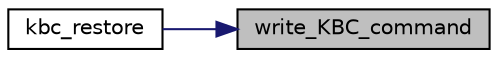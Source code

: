 digraph "write_KBC_command"
{
 // LATEX_PDF_SIZE
  edge [fontname="Helvetica",fontsize="10",labelfontname="Helvetica",labelfontsize="10"];
  node [fontname="Helvetica",fontsize="10",shape=record];
  rankdir="RL";
  Node1 [label="write_KBC_command",height=0.2,width=0.4,color="black", fillcolor="grey75", style="filled", fontcolor="black",tooltip="This function writes a command to the specified port."];
  Node1 -> Node2 [dir="back",color="midnightblue",fontsize="10",style="solid"];
  Node2 [label="kbc_restore",height=0.2,width=0.4,color="black", fillcolor="white", style="filled",URL="$keyboard_8c.html#aadded535aadcef84a6ed404780215328",tooltip="Restore the KBC configuration to MINIX's default."];
}

